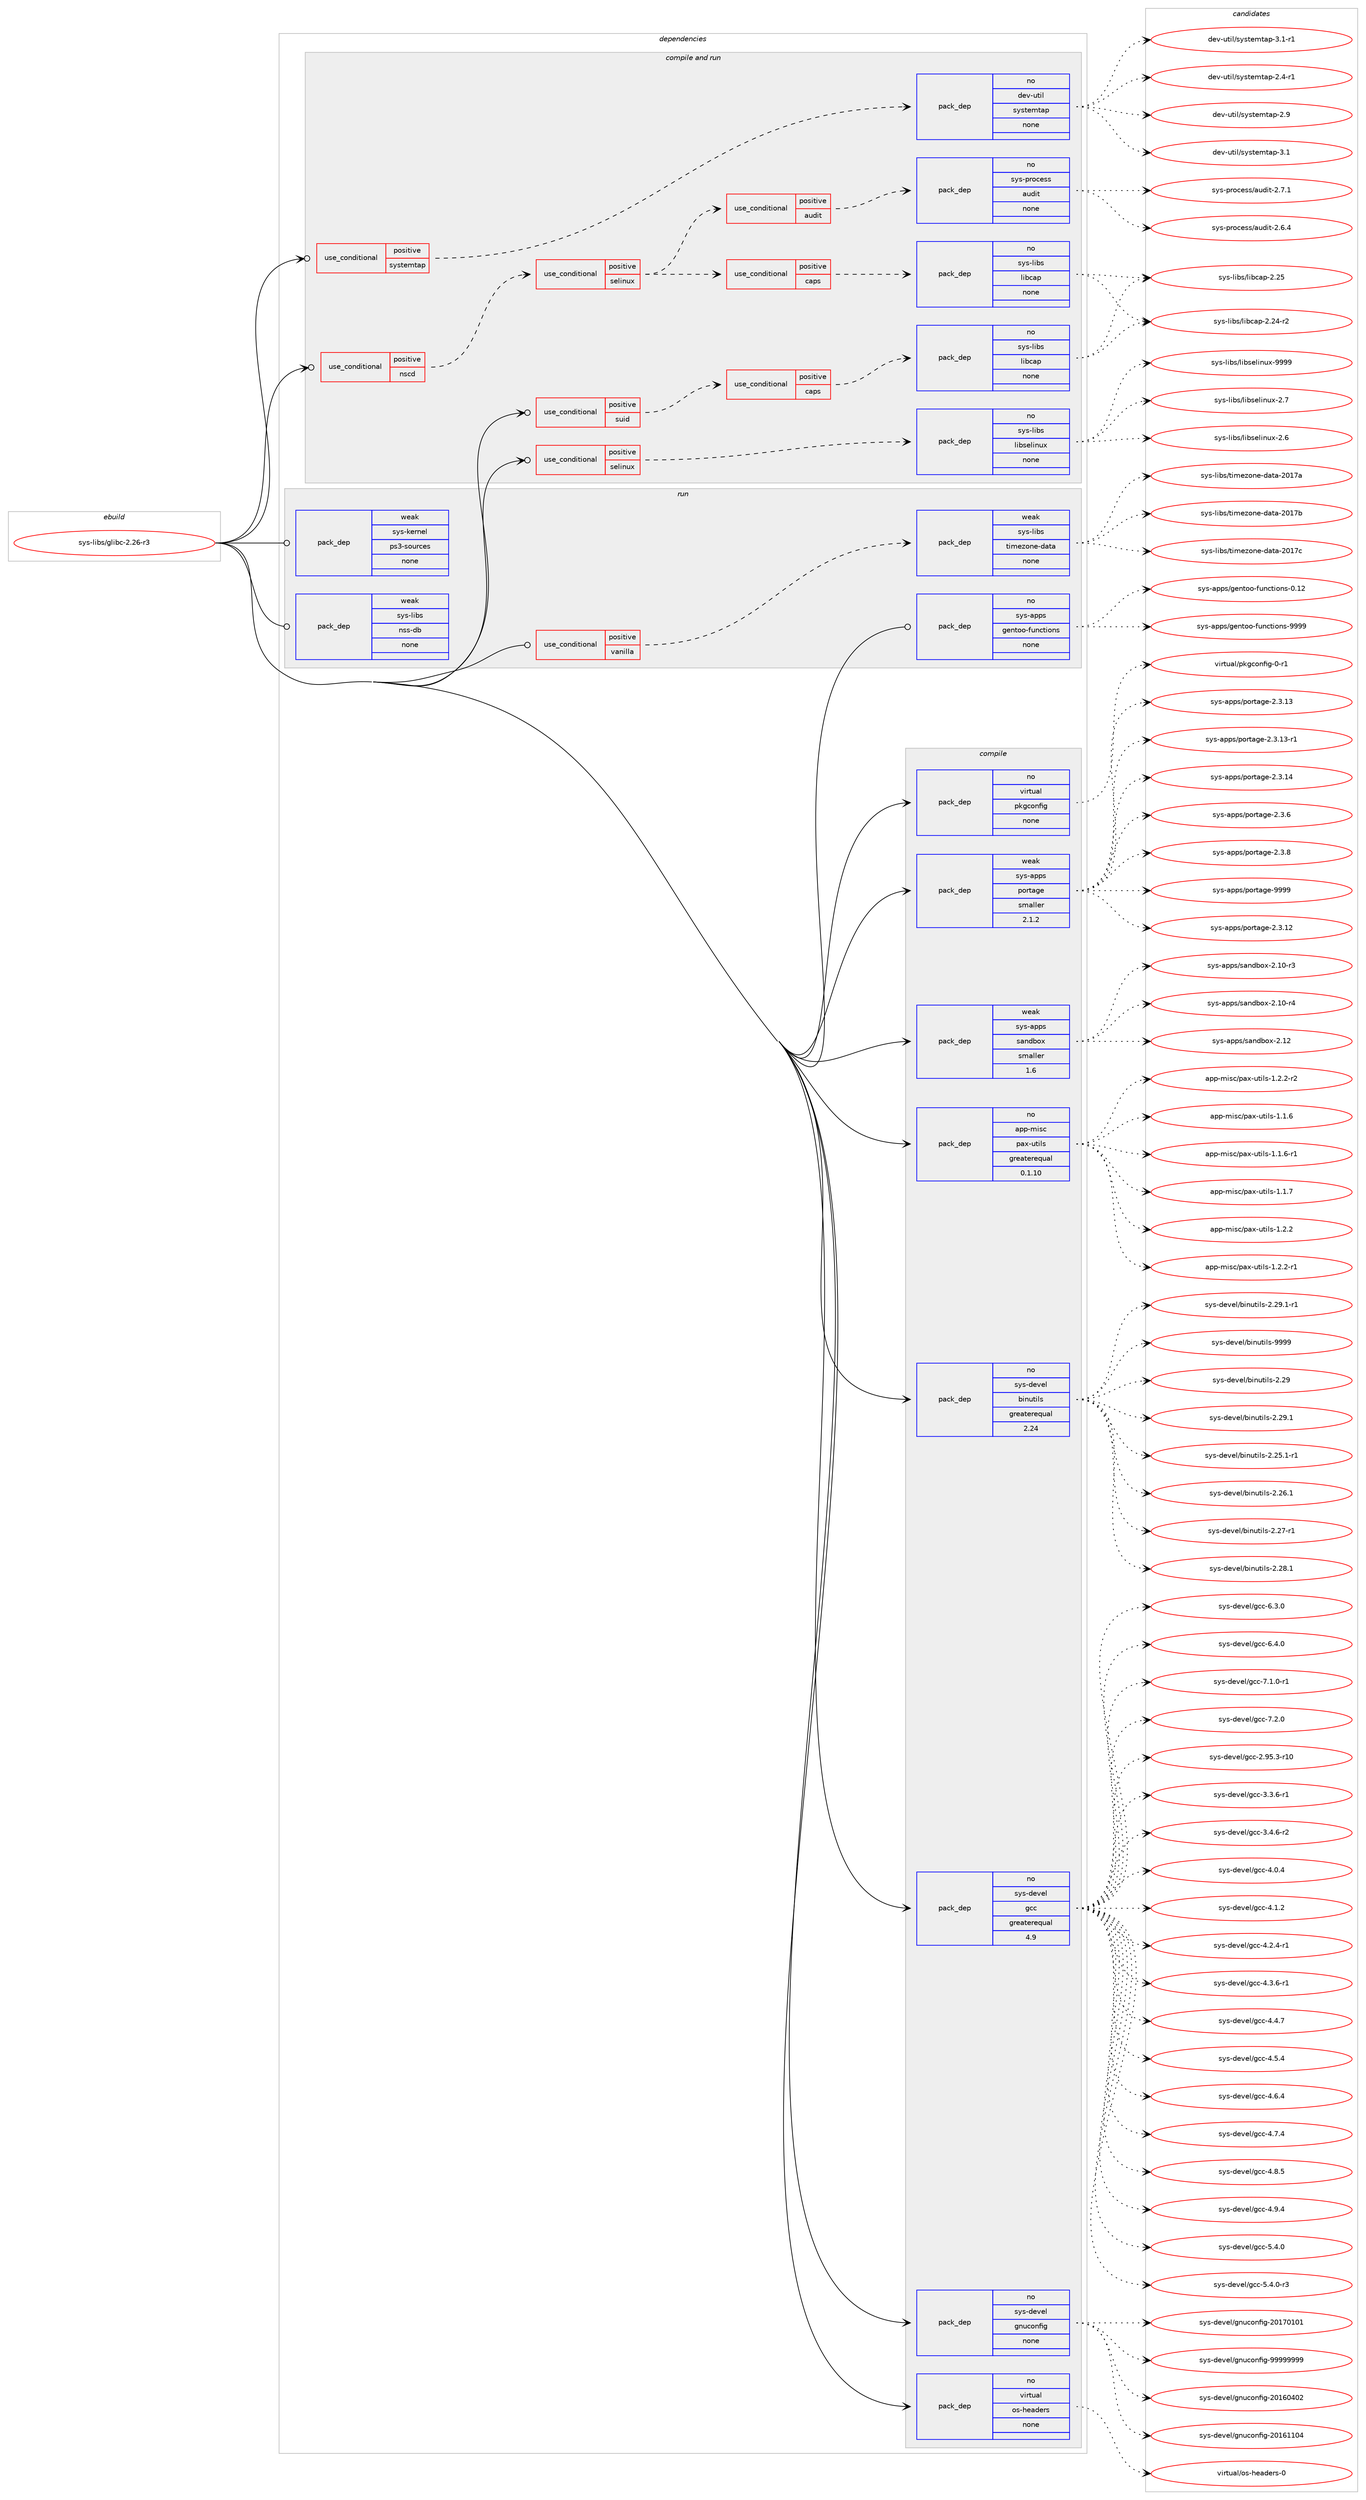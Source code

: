 digraph prolog {

# *************
# Graph options
# *************

newrank=true;
concentrate=true;
compound=true;
graph [rankdir=LR,fontname=Helvetica,fontsize=10,ranksep=1.5];#, ranksep=2.5, nodesep=0.2];
edge  [arrowhead=vee];
node  [fontname=Helvetica,fontsize=10];

# **********
# The ebuild
# **********

subgraph cluster_leftcol {
color=gray;
rank=same;
label=<<i>ebuild</i>>;
id [label="sys-libs/glibc-2.26-r3", color=red, width=4, href="../sys-libs/glibc-2.26-r3.svg"];
}

# ****************
# The dependencies
# ****************

subgraph cluster_midcol {
color=gray;
label=<<i>dependencies</i>>;
subgraph cluster_compile {
fillcolor="#eeeeee";
style=filled;
label=<<i>compile</i>>;
subgraph pack6301 {
dependency7197 [label=<<TABLE BORDER="0" CELLBORDER="1" CELLSPACING="0" CELLPADDING="4" WIDTH="220"><TR><TD ROWSPAN="6" CELLPADDING="30">pack_dep</TD></TR><TR><TD WIDTH="110">no</TD></TR><TR><TD>app-misc</TD></TR><TR><TD>pax-utils</TD></TR><TR><TD>greaterequal</TD></TR><TR><TD>0.1.10</TD></TR></TABLE>>, shape=none, color=blue];
}
id:e -> dependency7197:w [weight=20,style="solid",arrowhead="vee"];
subgraph pack6302 {
dependency7198 [label=<<TABLE BORDER="0" CELLBORDER="1" CELLSPACING="0" CELLPADDING="4" WIDTH="220"><TR><TD ROWSPAN="6" CELLPADDING="30">pack_dep</TD></TR><TR><TD WIDTH="110">no</TD></TR><TR><TD>sys-devel</TD></TR><TR><TD>binutils</TD></TR><TR><TD>greaterequal</TD></TR><TR><TD>2.24</TD></TR></TABLE>>, shape=none, color=blue];
}
id:e -> dependency7198:w [weight=20,style="solid",arrowhead="vee"];
subgraph pack6303 {
dependency7199 [label=<<TABLE BORDER="0" CELLBORDER="1" CELLSPACING="0" CELLPADDING="4" WIDTH="220"><TR><TD ROWSPAN="6" CELLPADDING="30">pack_dep</TD></TR><TR><TD WIDTH="110">no</TD></TR><TR><TD>sys-devel</TD></TR><TR><TD>gcc</TD></TR><TR><TD>greaterequal</TD></TR><TR><TD>4.9</TD></TR></TABLE>>, shape=none, color=blue];
}
id:e -> dependency7199:w [weight=20,style="solid",arrowhead="vee"];
subgraph pack6304 {
dependency7200 [label=<<TABLE BORDER="0" CELLBORDER="1" CELLSPACING="0" CELLPADDING="4" WIDTH="220"><TR><TD ROWSPAN="6" CELLPADDING="30">pack_dep</TD></TR><TR><TD WIDTH="110">no</TD></TR><TR><TD>sys-devel</TD></TR><TR><TD>gnuconfig</TD></TR><TR><TD>none</TD></TR><TR><TD></TD></TR></TABLE>>, shape=none, color=blue];
}
id:e -> dependency7200:w [weight=20,style="solid",arrowhead="vee"];
subgraph pack6305 {
dependency7201 [label=<<TABLE BORDER="0" CELLBORDER="1" CELLSPACING="0" CELLPADDING="4" WIDTH="220"><TR><TD ROWSPAN="6" CELLPADDING="30">pack_dep</TD></TR><TR><TD WIDTH="110">no</TD></TR><TR><TD>virtual</TD></TR><TR><TD>os-headers</TD></TR><TR><TD>none</TD></TR><TR><TD></TD></TR></TABLE>>, shape=none, color=blue];
}
id:e -> dependency7201:w [weight=20,style="solid",arrowhead="vee"];
subgraph pack6306 {
dependency7202 [label=<<TABLE BORDER="0" CELLBORDER="1" CELLSPACING="0" CELLPADDING="4" WIDTH="220"><TR><TD ROWSPAN="6" CELLPADDING="30">pack_dep</TD></TR><TR><TD WIDTH="110">no</TD></TR><TR><TD>virtual</TD></TR><TR><TD>pkgconfig</TD></TR><TR><TD>none</TD></TR><TR><TD></TD></TR></TABLE>>, shape=none, color=blue];
}
id:e -> dependency7202:w [weight=20,style="solid",arrowhead="vee"];
subgraph pack6307 {
dependency7203 [label=<<TABLE BORDER="0" CELLBORDER="1" CELLSPACING="0" CELLPADDING="4" WIDTH="220"><TR><TD ROWSPAN="6" CELLPADDING="30">pack_dep</TD></TR><TR><TD WIDTH="110">weak</TD></TR><TR><TD>sys-apps</TD></TR><TR><TD>portage</TD></TR><TR><TD>smaller</TD></TR><TR><TD>2.1.2</TD></TR></TABLE>>, shape=none, color=blue];
}
id:e -> dependency7203:w [weight=20,style="solid",arrowhead="vee"];
subgraph pack6308 {
dependency7204 [label=<<TABLE BORDER="0" CELLBORDER="1" CELLSPACING="0" CELLPADDING="4" WIDTH="220"><TR><TD ROWSPAN="6" CELLPADDING="30">pack_dep</TD></TR><TR><TD WIDTH="110">weak</TD></TR><TR><TD>sys-apps</TD></TR><TR><TD>sandbox</TD></TR><TR><TD>smaller</TD></TR><TR><TD>1.6</TD></TR></TABLE>>, shape=none, color=blue];
}
id:e -> dependency7204:w [weight=20,style="solid",arrowhead="vee"];
}
subgraph cluster_compileandrun {
fillcolor="#eeeeee";
style=filled;
label=<<i>compile and run</i>>;
subgraph cond856 {
dependency7205 [label=<<TABLE BORDER="0" CELLBORDER="1" CELLSPACING="0" CELLPADDING="4"><TR><TD ROWSPAN="3" CELLPADDING="10">use_conditional</TD></TR><TR><TD>positive</TD></TR><TR><TD>nscd</TD></TR></TABLE>>, shape=none, color=red];
subgraph cond857 {
dependency7206 [label=<<TABLE BORDER="0" CELLBORDER="1" CELLSPACING="0" CELLPADDING="4"><TR><TD ROWSPAN="3" CELLPADDING="10">use_conditional</TD></TR><TR><TD>positive</TD></TR><TR><TD>selinux</TD></TR></TABLE>>, shape=none, color=red];
subgraph cond858 {
dependency7207 [label=<<TABLE BORDER="0" CELLBORDER="1" CELLSPACING="0" CELLPADDING="4"><TR><TD ROWSPAN="3" CELLPADDING="10">use_conditional</TD></TR><TR><TD>positive</TD></TR><TR><TD>audit</TD></TR></TABLE>>, shape=none, color=red];
subgraph pack6309 {
dependency7208 [label=<<TABLE BORDER="0" CELLBORDER="1" CELLSPACING="0" CELLPADDING="4" WIDTH="220"><TR><TD ROWSPAN="6" CELLPADDING="30">pack_dep</TD></TR><TR><TD WIDTH="110">no</TD></TR><TR><TD>sys-process</TD></TR><TR><TD>audit</TD></TR><TR><TD>none</TD></TR><TR><TD></TD></TR></TABLE>>, shape=none, color=blue];
}
dependency7207:e -> dependency7208:w [weight=20,style="dashed",arrowhead="vee"];
}
dependency7206:e -> dependency7207:w [weight=20,style="dashed",arrowhead="vee"];
subgraph cond859 {
dependency7209 [label=<<TABLE BORDER="0" CELLBORDER="1" CELLSPACING="0" CELLPADDING="4"><TR><TD ROWSPAN="3" CELLPADDING="10">use_conditional</TD></TR><TR><TD>positive</TD></TR><TR><TD>caps</TD></TR></TABLE>>, shape=none, color=red];
subgraph pack6310 {
dependency7210 [label=<<TABLE BORDER="0" CELLBORDER="1" CELLSPACING="0" CELLPADDING="4" WIDTH="220"><TR><TD ROWSPAN="6" CELLPADDING="30">pack_dep</TD></TR><TR><TD WIDTH="110">no</TD></TR><TR><TD>sys-libs</TD></TR><TR><TD>libcap</TD></TR><TR><TD>none</TD></TR><TR><TD></TD></TR></TABLE>>, shape=none, color=blue];
}
dependency7209:e -> dependency7210:w [weight=20,style="dashed",arrowhead="vee"];
}
dependency7206:e -> dependency7209:w [weight=20,style="dashed",arrowhead="vee"];
}
dependency7205:e -> dependency7206:w [weight=20,style="dashed",arrowhead="vee"];
}
id:e -> dependency7205:w [weight=20,style="solid",arrowhead="odotvee"];
subgraph cond860 {
dependency7211 [label=<<TABLE BORDER="0" CELLBORDER="1" CELLSPACING="0" CELLPADDING="4"><TR><TD ROWSPAN="3" CELLPADDING="10">use_conditional</TD></TR><TR><TD>positive</TD></TR><TR><TD>selinux</TD></TR></TABLE>>, shape=none, color=red];
subgraph pack6311 {
dependency7212 [label=<<TABLE BORDER="0" CELLBORDER="1" CELLSPACING="0" CELLPADDING="4" WIDTH="220"><TR><TD ROWSPAN="6" CELLPADDING="30">pack_dep</TD></TR><TR><TD WIDTH="110">no</TD></TR><TR><TD>sys-libs</TD></TR><TR><TD>libselinux</TD></TR><TR><TD>none</TD></TR><TR><TD></TD></TR></TABLE>>, shape=none, color=blue];
}
dependency7211:e -> dependency7212:w [weight=20,style="dashed",arrowhead="vee"];
}
id:e -> dependency7211:w [weight=20,style="solid",arrowhead="odotvee"];
subgraph cond861 {
dependency7213 [label=<<TABLE BORDER="0" CELLBORDER="1" CELLSPACING="0" CELLPADDING="4"><TR><TD ROWSPAN="3" CELLPADDING="10">use_conditional</TD></TR><TR><TD>positive</TD></TR><TR><TD>suid</TD></TR></TABLE>>, shape=none, color=red];
subgraph cond862 {
dependency7214 [label=<<TABLE BORDER="0" CELLBORDER="1" CELLSPACING="0" CELLPADDING="4"><TR><TD ROWSPAN="3" CELLPADDING="10">use_conditional</TD></TR><TR><TD>positive</TD></TR><TR><TD>caps</TD></TR></TABLE>>, shape=none, color=red];
subgraph pack6312 {
dependency7215 [label=<<TABLE BORDER="0" CELLBORDER="1" CELLSPACING="0" CELLPADDING="4" WIDTH="220"><TR><TD ROWSPAN="6" CELLPADDING="30">pack_dep</TD></TR><TR><TD WIDTH="110">no</TD></TR><TR><TD>sys-libs</TD></TR><TR><TD>libcap</TD></TR><TR><TD>none</TD></TR><TR><TD></TD></TR></TABLE>>, shape=none, color=blue];
}
dependency7214:e -> dependency7215:w [weight=20,style="dashed",arrowhead="vee"];
}
dependency7213:e -> dependency7214:w [weight=20,style="dashed",arrowhead="vee"];
}
id:e -> dependency7213:w [weight=20,style="solid",arrowhead="odotvee"];
subgraph cond863 {
dependency7216 [label=<<TABLE BORDER="0" CELLBORDER="1" CELLSPACING="0" CELLPADDING="4"><TR><TD ROWSPAN="3" CELLPADDING="10">use_conditional</TD></TR><TR><TD>positive</TD></TR><TR><TD>systemtap</TD></TR></TABLE>>, shape=none, color=red];
subgraph pack6313 {
dependency7217 [label=<<TABLE BORDER="0" CELLBORDER="1" CELLSPACING="0" CELLPADDING="4" WIDTH="220"><TR><TD ROWSPAN="6" CELLPADDING="30">pack_dep</TD></TR><TR><TD WIDTH="110">no</TD></TR><TR><TD>dev-util</TD></TR><TR><TD>systemtap</TD></TR><TR><TD>none</TD></TR><TR><TD></TD></TR></TABLE>>, shape=none, color=blue];
}
dependency7216:e -> dependency7217:w [weight=20,style="dashed",arrowhead="vee"];
}
id:e -> dependency7216:w [weight=20,style="solid",arrowhead="odotvee"];
}
subgraph cluster_run {
fillcolor="#eeeeee";
style=filled;
label=<<i>run</i>>;
subgraph cond864 {
dependency7218 [label=<<TABLE BORDER="0" CELLBORDER="1" CELLSPACING="0" CELLPADDING="4"><TR><TD ROWSPAN="3" CELLPADDING="10">use_conditional</TD></TR><TR><TD>positive</TD></TR><TR><TD>vanilla</TD></TR></TABLE>>, shape=none, color=red];
subgraph pack6314 {
dependency7219 [label=<<TABLE BORDER="0" CELLBORDER="1" CELLSPACING="0" CELLPADDING="4" WIDTH="220"><TR><TD ROWSPAN="6" CELLPADDING="30">pack_dep</TD></TR><TR><TD WIDTH="110">weak</TD></TR><TR><TD>sys-libs</TD></TR><TR><TD>timezone-data</TD></TR><TR><TD>none</TD></TR><TR><TD></TD></TR></TABLE>>, shape=none, color=blue];
}
dependency7218:e -> dependency7219:w [weight=20,style="dashed",arrowhead="vee"];
}
id:e -> dependency7218:w [weight=20,style="solid",arrowhead="odot"];
subgraph pack6315 {
dependency7220 [label=<<TABLE BORDER="0" CELLBORDER="1" CELLSPACING="0" CELLPADDING="4" WIDTH="220"><TR><TD ROWSPAN="6" CELLPADDING="30">pack_dep</TD></TR><TR><TD WIDTH="110">no</TD></TR><TR><TD>sys-apps</TD></TR><TR><TD>gentoo-functions</TD></TR><TR><TD>none</TD></TR><TR><TD></TD></TR></TABLE>>, shape=none, color=blue];
}
id:e -> dependency7220:w [weight=20,style="solid",arrowhead="odot"];
subgraph pack6316 {
dependency7221 [label=<<TABLE BORDER="0" CELLBORDER="1" CELLSPACING="0" CELLPADDING="4" WIDTH="220"><TR><TD ROWSPAN="6" CELLPADDING="30">pack_dep</TD></TR><TR><TD WIDTH="110">weak</TD></TR><TR><TD>sys-kernel</TD></TR><TR><TD>ps3-sources</TD></TR><TR><TD>none</TD></TR><TR><TD></TD></TR></TABLE>>, shape=none, color=blue];
}
id:e -> dependency7221:w [weight=20,style="solid",arrowhead="odot"];
subgraph pack6317 {
dependency7222 [label=<<TABLE BORDER="0" CELLBORDER="1" CELLSPACING="0" CELLPADDING="4" WIDTH="220"><TR><TD ROWSPAN="6" CELLPADDING="30">pack_dep</TD></TR><TR><TD WIDTH="110">weak</TD></TR><TR><TD>sys-libs</TD></TR><TR><TD>nss-db</TD></TR><TR><TD>none</TD></TR><TR><TD></TD></TR></TABLE>>, shape=none, color=blue];
}
id:e -> dependency7222:w [weight=20,style="solid",arrowhead="odot"];
}
}

# **************
# The candidates
# **************

subgraph cluster_choices {
rank=same;
color=gray;
label=<<i>candidates</i>>;

subgraph choice6301 {
color=black;
nodesep=1;
choice971121124510910511599471129712045117116105108115454946494654 [label="app-misc/pax-utils-1.1.6", color=red, width=4,href="../app-misc/pax-utils-1.1.6.svg"];
choice9711211245109105115994711297120451171161051081154549464946544511449 [label="app-misc/pax-utils-1.1.6-r1", color=red, width=4,href="../app-misc/pax-utils-1.1.6-r1.svg"];
choice971121124510910511599471129712045117116105108115454946494655 [label="app-misc/pax-utils-1.1.7", color=red, width=4,href="../app-misc/pax-utils-1.1.7.svg"];
choice971121124510910511599471129712045117116105108115454946504650 [label="app-misc/pax-utils-1.2.2", color=red, width=4,href="../app-misc/pax-utils-1.2.2.svg"];
choice9711211245109105115994711297120451171161051081154549465046504511449 [label="app-misc/pax-utils-1.2.2-r1", color=red, width=4,href="../app-misc/pax-utils-1.2.2-r1.svg"];
choice9711211245109105115994711297120451171161051081154549465046504511450 [label="app-misc/pax-utils-1.2.2-r2", color=red, width=4,href="../app-misc/pax-utils-1.2.2-r2.svg"];
dependency7197:e -> choice971121124510910511599471129712045117116105108115454946494654:w [style=dotted,weight="100"];
dependency7197:e -> choice9711211245109105115994711297120451171161051081154549464946544511449:w [style=dotted,weight="100"];
dependency7197:e -> choice971121124510910511599471129712045117116105108115454946494655:w [style=dotted,weight="100"];
dependency7197:e -> choice971121124510910511599471129712045117116105108115454946504650:w [style=dotted,weight="100"];
dependency7197:e -> choice9711211245109105115994711297120451171161051081154549465046504511449:w [style=dotted,weight="100"];
dependency7197:e -> choice9711211245109105115994711297120451171161051081154549465046504511450:w [style=dotted,weight="100"];
}
subgraph choice6302 {
color=black;
nodesep=1;
choice1151211154510010111810110847981051101171161051081154550465057 [label="sys-devel/binutils-2.29", color=red, width=4,href="../sys-devel/binutils-2.29.svg"];
choice11512111545100101118101108479810511011711610510811545504650574649 [label="sys-devel/binutils-2.29.1", color=red, width=4,href="../sys-devel/binutils-2.29.1.svg"];
choice115121115451001011181011084798105110117116105108115455046505346494511449 [label="sys-devel/binutils-2.25.1-r1", color=red, width=4,href="../sys-devel/binutils-2.25.1-r1.svg"];
choice11512111545100101118101108479810511011711610510811545504650544649 [label="sys-devel/binutils-2.26.1", color=red, width=4,href="../sys-devel/binutils-2.26.1.svg"];
choice11512111545100101118101108479810511011711610510811545504650554511449 [label="sys-devel/binutils-2.27-r1", color=red, width=4,href="../sys-devel/binutils-2.27-r1.svg"];
choice11512111545100101118101108479810511011711610510811545504650564649 [label="sys-devel/binutils-2.28.1", color=red, width=4,href="../sys-devel/binutils-2.28.1.svg"];
choice115121115451001011181011084798105110117116105108115455046505746494511449 [label="sys-devel/binutils-2.29.1-r1", color=red, width=4,href="../sys-devel/binutils-2.29.1-r1.svg"];
choice1151211154510010111810110847981051101171161051081154557575757 [label="sys-devel/binutils-9999", color=red, width=4,href="../sys-devel/binutils-9999.svg"];
dependency7198:e -> choice1151211154510010111810110847981051101171161051081154550465057:w [style=dotted,weight="100"];
dependency7198:e -> choice11512111545100101118101108479810511011711610510811545504650574649:w [style=dotted,weight="100"];
dependency7198:e -> choice115121115451001011181011084798105110117116105108115455046505346494511449:w [style=dotted,weight="100"];
dependency7198:e -> choice11512111545100101118101108479810511011711610510811545504650544649:w [style=dotted,weight="100"];
dependency7198:e -> choice11512111545100101118101108479810511011711610510811545504650554511449:w [style=dotted,weight="100"];
dependency7198:e -> choice11512111545100101118101108479810511011711610510811545504650564649:w [style=dotted,weight="100"];
dependency7198:e -> choice115121115451001011181011084798105110117116105108115455046505746494511449:w [style=dotted,weight="100"];
dependency7198:e -> choice1151211154510010111810110847981051101171161051081154557575757:w [style=dotted,weight="100"];
}
subgraph choice6303 {
color=black;
nodesep=1;
choice1151211154510010111810110847103999945504657534651451144948 [label="sys-devel/gcc-2.95.3-r10", color=red, width=4,href="../sys-devel/gcc-2.95.3-r10.svg"];
choice115121115451001011181011084710399994551465146544511449 [label="sys-devel/gcc-3.3.6-r1", color=red, width=4,href="../sys-devel/gcc-3.3.6-r1.svg"];
choice115121115451001011181011084710399994551465246544511450 [label="sys-devel/gcc-3.4.6-r2", color=red, width=4,href="../sys-devel/gcc-3.4.6-r2.svg"];
choice11512111545100101118101108471039999455246484652 [label="sys-devel/gcc-4.0.4", color=red, width=4,href="../sys-devel/gcc-4.0.4.svg"];
choice11512111545100101118101108471039999455246494650 [label="sys-devel/gcc-4.1.2", color=red, width=4,href="../sys-devel/gcc-4.1.2.svg"];
choice115121115451001011181011084710399994552465046524511449 [label="sys-devel/gcc-4.2.4-r1", color=red, width=4,href="../sys-devel/gcc-4.2.4-r1.svg"];
choice115121115451001011181011084710399994552465146544511449 [label="sys-devel/gcc-4.3.6-r1", color=red, width=4,href="../sys-devel/gcc-4.3.6-r1.svg"];
choice11512111545100101118101108471039999455246524655 [label="sys-devel/gcc-4.4.7", color=red, width=4,href="../sys-devel/gcc-4.4.7.svg"];
choice11512111545100101118101108471039999455246534652 [label="sys-devel/gcc-4.5.4", color=red, width=4,href="../sys-devel/gcc-4.5.4.svg"];
choice11512111545100101118101108471039999455246544652 [label="sys-devel/gcc-4.6.4", color=red, width=4,href="../sys-devel/gcc-4.6.4.svg"];
choice11512111545100101118101108471039999455246554652 [label="sys-devel/gcc-4.7.4", color=red, width=4,href="../sys-devel/gcc-4.7.4.svg"];
choice11512111545100101118101108471039999455246564653 [label="sys-devel/gcc-4.8.5", color=red, width=4,href="../sys-devel/gcc-4.8.5.svg"];
choice11512111545100101118101108471039999455246574652 [label="sys-devel/gcc-4.9.4", color=red, width=4,href="../sys-devel/gcc-4.9.4.svg"];
choice11512111545100101118101108471039999455346524648 [label="sys-devel/gcc-5.4.0", color=red, width=4,href="../sys-devel/gcc-5.4.0.svg"];
choice115121115451001011181011084710399994553465246484511451 [label="sys-devel/gcc-5.4.0-r3", color=red, width=4,href="../sys-devel/gcc-5.4.0-r3.svg"];
choice11512111545100101118101108471039999455446514648 [label="sys-devel/gcc-6.3.0", color=red, width=4,href="../sys-devel/gcc-6.3.0.svg"];
choice11512111545100101118101108471039999455446524648 [label="sys-devel/gcc-6.4.0", color=red, width=4,href="../sys-devel/gcc-6.4.0.svg"];
choice115121115451001011181011084710399994555464946484511449 [label="sys-devel/gcc-7.1.0-r1", color=red, width=4,href="../sys-devel/gcc-7.1.0-r1.svg"];
choice11512111545100101118101108471039999455546504648 [label="sys-devel/gcc-7.2.0", color=red, width=4,href="../sys-devel/gcc-7.2.0.svg"];
dependency7199:e -> choice1151211154510010111810110847103999945504657534651451144948:w [style=dotted,weight="100"];
dependency7199:e -> choice115121115451001011181011084710399994551465146544511449:w [style=dotted,weight="100"];
dependency7199:e -> choice115121115451001011181011084710399994551465246544511450:w [style=dotted,weight="100"];
dependency7199:e -> choice11512111545100101118101108471039999455246484652:w [style=dotted,weight="100"];
dependency7199:e -> choice11512111545100101118101108471039999455246494650:w [style=dotted,weight="100"];
dependency7199:e -> choice115121115451001011181011084710399994552465046524511449:w [style=dotted,weight="100"];
dependency7199:e -> choice115121115451001011181011084710399994552465146544511449:w [style=dotted,weight="100"];
dependency7199:e -> choice11512111545100101118101108471039999455246524655:w [style=dotted,weight="100"];
dependency7199:e -> choice11512111545100101118101108471039999455246534652:w [style=dotted,weight="100"];
dependency7199:e -> choice11512111545100101118101108471039999455246544652:w [style=dotted,weight="100"];
dependency7199:e -> choice11512111545100101118101108471039999455246554652:w [style=dotted,weight="100"];
dependency7199:e -> choice11512111545100101118101108471039999455246564653:w [style=dotted,weight="100"];
dependency7199:e -> choice11512111545100101118101108471039999455246574652:w [style=dotted,weight="100"];
dependency7199:e -> choice11512111545100101118101108471039999455346524648:w [style=dotted,weight="100"];
dependency7199:e -> choice115121115451001011181011084710399994553465246484511451:w [style=dotted,weight="100"];
dependency7199:e -> choice11512111545100101118101108471039999455446514648:w [style=dotted,weight="100"];
dependency7199:e -> choice11512111545100101118101108471039999455446524648:w [style=dotted,weight="100"];
dependency7199:e -> choice115121115451001011181011084710399994555464946484511449:w [style=dotted,weight="100"];
dependency7199:e -> choice11512111545100101118101108471039999455546504648:w [style=dotted,weight="100"];
}
subgraph choice6304 {
color=black;
nodesep=1;
choice115121115451001011181011084710311011799111110102105103455048495448524850 [label="sys-devel/gnuconfig-20160402", color=red, width=4,href="../sys-devel/gnuconfig-20160402.svg"];
choice115121115451001011181011084710311011799111110102105103455048495449494852 [label="sys-devel/gnuconfig-20161104", color=red, width=4,href="../sys-devel/gnuconfig-20161104.svg"];
choice115121115451001011181011084710311011799111110102105103455048495548494849 [label="sys-devel/gnuconfig-20170101", color=red, width=4,href="../sys-devel/gnuconfig-20170101.svg"];
choice115121115451001011181011084710311011799111110102105103455757575757575757 [label="sys-devel/gnuconfig-99999999", color=red, width=4,href="../sys-devel/gnuconfig-99999999.svg"];
dependency7200:e -> choice115121115451001011181011084710311011799111110102105103455048495448524850:w [style=dotted,weight="100"];
dependency7200:e -> choice115121115451001011181011084710311011799111110102105103455048495449494852:w [style=dotted,weight="100"];
dependency7200:e -> choice115121115451001011181011084710311011799111110102105103455048495548494849:w [style=dotted,weight="100"];
dependency7200:e -> choice115121115451001011181011084710311011799111110102105103455757575757575757:w [style=dotted,weight="100"];
}
subgraph choice6305 {
color=black;
nodesep=1;
choice118105114116117971084711111545104101971001011141154548 [label="virtual/os-headers-0", color=red, width=4,href="../virtual/os-headers-0.svg"];
dependency7201:e -> choice118105114116117971084711111545104101971001011141154548:w [style=dotted,weight="100"];
}
subgraph choice6306 {
color=black;
nodesep=1;
choice11810511411611797108471121071039911111010210510345484511449 [label="virtual/pkgconfig-0-r1", color=red, width=4,href="../virtual/pkgconfig-0-r1.svg"];
dependency7202:e -> choice11810511411611797108471121071039911111010210510345484511449:w [style=dotted,weight="100"];
}
subgraph choice6307 {
color=black;
nodesep=1;
choice1151211154597112112115471121111141169710310145504651464950 [label="sys-apps/portage-2.3.12", color=red, width=4,href="../sys-apps/portage-2.3.12.svg"];
choice1151211154597112112115471121111141169710310145504651464951 [label="sys-apps/portage-2.3.13", color=red, width=4,href="../sys-apps/portage-2.3.13.svg"];
choice11512111545971121121154711211111411697103101455046514649514511449 [label="sys-apps/portage-2.3.13-r1", color=red, width=4,href="../sys-apps/portage-2.3.13-r1.svg"];
choice1151211154597112112115471121111141169710310145504651464952 [label="sys-apps/portage-2.3.14", color=red, width=4,href="../sys-apps/portage-2.3.14.svg"];
choice11512111545971121121154711211111411697103101455046514654 [label="sys-apps/portage-2.3.6", color=red, width=4,href="../sys-apps/portage-2.3.6.svg"];
choice11512111545971121121154711211111411697103101455046514656 [label="sys-apps/portage-2.3.8", color=red, width=4,href="../sys-apps/portage-2.3.8.svg"];
choice115121115459711211211547112111114116971031014557575757 [label="sys-apps/portage-9999", color=red, width=4,href="../sys-apps/portage-9999.svg"];
dependency7203:e -> choice1151211154597112112115471121111141169710310145504651464950:w [style=dotted,weight="100"];
dependency7203:e -> choice1151211154597112112115471121111141169710310145504651464951:w [style=dotted,weight="100"];
dependency7203:e -> choice11512111545971121121154711211111411697103101455046514649514511449:w [style=dotted,weight="100"];
dependency7203:e -> choice1151211154597112112115471121111141169710310145504651464952:w [style=dotted,weight="100"];
dependency7203:e -> choice11512111545971121121154711211111411697103101455046514654:w [style=dotted,weight="100"];
dependency7203:e -> choice11512111545971121121154711211111411697103101455046514656:w [style=dotted,weight="100"];
dependency7203:e -> choice115121115459711211211547112111114116971031014557575757:w [style=dotted,weight="100"];
}
subgraph choice6308 {
color=black;
nodesep=1;
choice115121115459711211211547115971101009811112045504649484511451 [label="sys-apps/sandbox-2.10-r3", color=red, width=4,href="../sys-apps/sandbox-2.10-r3.svg"];
choice115121115459711211211547115971101009811112045504649484511452 [label="sys-apps/sandbox-2.10-r4", color=red, width=4,href="../sys-apps/sandbox-2.10-r4.svg"];
choice11512111545971121121154711597110100981111204550464950 [label="sys-apps/sandbox-2.12", color=red, width=4,href="../sys-apps/sandbox-2.12.svg"];
dependency7204:e -> choice115121115459711211211547115971101009811112045504649484511451:w [style=dotted,weight="100"];
dependency7204:e -> choice115121115459711211211547115971101009811112045504649484511452:w [style=dotted,weight="100"];
dependency7204:e -> choice11512111545971121121154711597110100981111204550464950:w [style=dotted,weight="100"];
}
subgraph choice6309 {
color=black;
nodesep=1;
choice11512111545112114111991011151154797117100105116455046544652 [label="sys-process/audit-2.6.4", color=red, width=4,href="../sys-process/audit-2.6.4.svg"];
choice11512111545112114111991011151154797117100105116455046554649 [label="sys-process/audit-2.7.1", color=red, width=4,href="../sys-process/audit-2.7.1.svg"];
dependency7208:e -> choice11512111545112114111991011151154797117100105116455046544652:w [style=dotted,weight="100"];
dependency7208:e -> choice11512111545112114111991011151154797117100105116455046554649:w [style=dotted,weight="100"];
}
subgraph choice6310 {
color=black;
nodesep=1;
choice11512111545108105981154710810598999711245504650524511450 [label="sys-libs/libcap-2.24-r2", color=red, width=4,href="../sys-libs/libcap-2.24-r2.svg"];
choice1151211154510810598115471081059899971124550465053 [label="sys-libs/libcap-2.25", color=red, width=4,href="../sys-libs/libcap-2.25.svg"];
dependency7210:e -> choice11512111545108105981154710810598999711245504650524511450:w [style=dotted,weight="100"];
dependency7210:e -> choice1151211154510810598115471081059899971124550465053:w [style=dotted,weight="100"];
}
subgraph choice6311 {
color=black;
nodesep=1;
choice1151211154510810598115471081059811510110810511011712045504654 [label="sys-libs/libselinux-2.6", color=red, width=4,href="../sys-libs/libselinux-2.6.svg"];
choice1151211154510810598115471081059811510110810511011712045504655 [label="sys-libs/libselinux-2.7", color=red, width=4,href="../sys-libs/libselinux-2.7.svg"];
choice115121115451081059811547108105981151011081051101171204557575757 [label="sys-libs/libselinux-9999", color=red, width=4,href="../sys-libs/libselinux-9999.svg"];
dependency7212:e -> choice1151211154510810598115471081059811510110810511011712045504654:w [style=dotted,weight="100"];
dependency7212:e -> choice1151211154510810598115471081059811510110810511011712045504655:w [style=dotted,weight="100"];
dependency7212:e -> choice115121115451081059811547108105981151011081051101171204557575757:w [style=dotted,weight="100"];
}
subgraph choice6312 {
color=black;
nodesep=1;
choice11512111545108105981154710810598999711245504650524511450 [label="sys-libs/libcap-2.24-r2", color=red, width=4,href="../sys-libs/libcap-2.24-r2.svg"];
choice1151211154510810598115471081059899971124550465053 [label="sys-libs/libcap-2.25", color=red, width=4,href="../sys-libs/libcap-2.25.svg"];
dependency7215:e -> choice11512111545108105981154710810598999711245504650524511450:w [style=dotted,weight="100"];
dependency7215:e -> choice1151211154510810598115471081059899971124550465053:w [style=dotted,weight="100"];
}
subgraph choice6313 {
color=black;
nodesep=1;
choice100101118451171161051084711512111511610110911697112455046524511449 [label="dev-util/systemtap-2.4-r1", color=red, width=4,href="../dev-util/systemtap-2.4-r1.svg"];
choice10010111845117116105108471151211151161011091169711245504657 [label="dev-util/systemtap-2.9", color=red, width=4,href="../dev-util/systemtap-2.9.svg"];
choice10010111845117116105108471151211151161011091169711245514649 [label="dev-util/systemtap-3.1", color=red, width=4,href="../dev-util/systemtap-3.1.svg"];
choice100101118451171161051084711512111511610110911697112455146494511449 [label="dev-util/systemtap-3.1-r1", color=red, width=4,href="../dev-util/systemtap-3.1-r1.svg"];
dependency7217:e -> choice100101118451171161051084711512111511610110911697112455046524511449:w [style=dotted,weight="100"];
dependency7217:e -> choice10010111845117116105108471151211151161011091169711245504657:w [style=dotted,weight="100"];
dependency7217:e -> choice10010111845117116105108471151211151161011091169711245514649:w [style=dotted,weight="100"];
dependency7217:e -> choice100101118451171161051084711512111511610110911697112455146494511449:w [style=dotted,weight="100"];
}
subgraph choice6314 {
color=black;
nodesep=1;
choice115121115451081059811547116105109101122111110101451009711697455048495597 [label="sys-libs/timezone-data-2017a", color=red, width=4,href="../sys-libs/timezone-data-2017a.svg"];
choice115121115451081059811547116105109101122111110101451009711697455048495598 [label="sys-libs/timezone-data-2017b", color=red, width=4,href="../sys-libs/timezone-data-2017b.svg"];
choice115121115451081059811547116105109101122111110101451009711697455048495599 [label="sys-libs/timezone-data-2017c", color=red, width=4,href="../sys-libs/timezone-data-2017c.svg"];
dependency7219:e -> choice115121115451081059811547116105109101122111110101451009711697455048495597:w [style=dotted,weight="100"];
dependency7219:e -> choice115121115451081059811547116105109101122111110101451009711697455048495598:w [style=dotted,weight="100"];
dependency7219:e -> choice115121115451081059811547116105109101122111110101451009711697455048495599:w [style=dotted,weight="100"];
}
subgraph choice6315 {
color=black;
nodesep=1;
choice11512111545971121121154710310111011611111145102117110991161051111101154548464950 [label="sys-apps/gentoo-functions-0.12", color=red, width=4,href="../sys-apps/gentoo-functions-0.12.svg"];
choice11512111545971121121154710310111011611111145102117110991161051111101154557575757 [label="sys-apps/gentoo-functions-9999", color=red, width=4,href="../sys-apps/gentoo-functions-9999.svg"];
dependency7220:e -> choice11512111545971121121154710310111011611111145102117110991161051111101154548464950:w [style=dotted,weight="100"];
dependency7220:e -> choice11512111545971121121154710310111011611111145102117110991161051111101154557575757:w [style=dotted,weight="100"];
}
subgraph choice6316 {
color=black;
nodesep=1;
}
subgraph choice6317 {
color=black;
nodesep=1;
}
}

}
